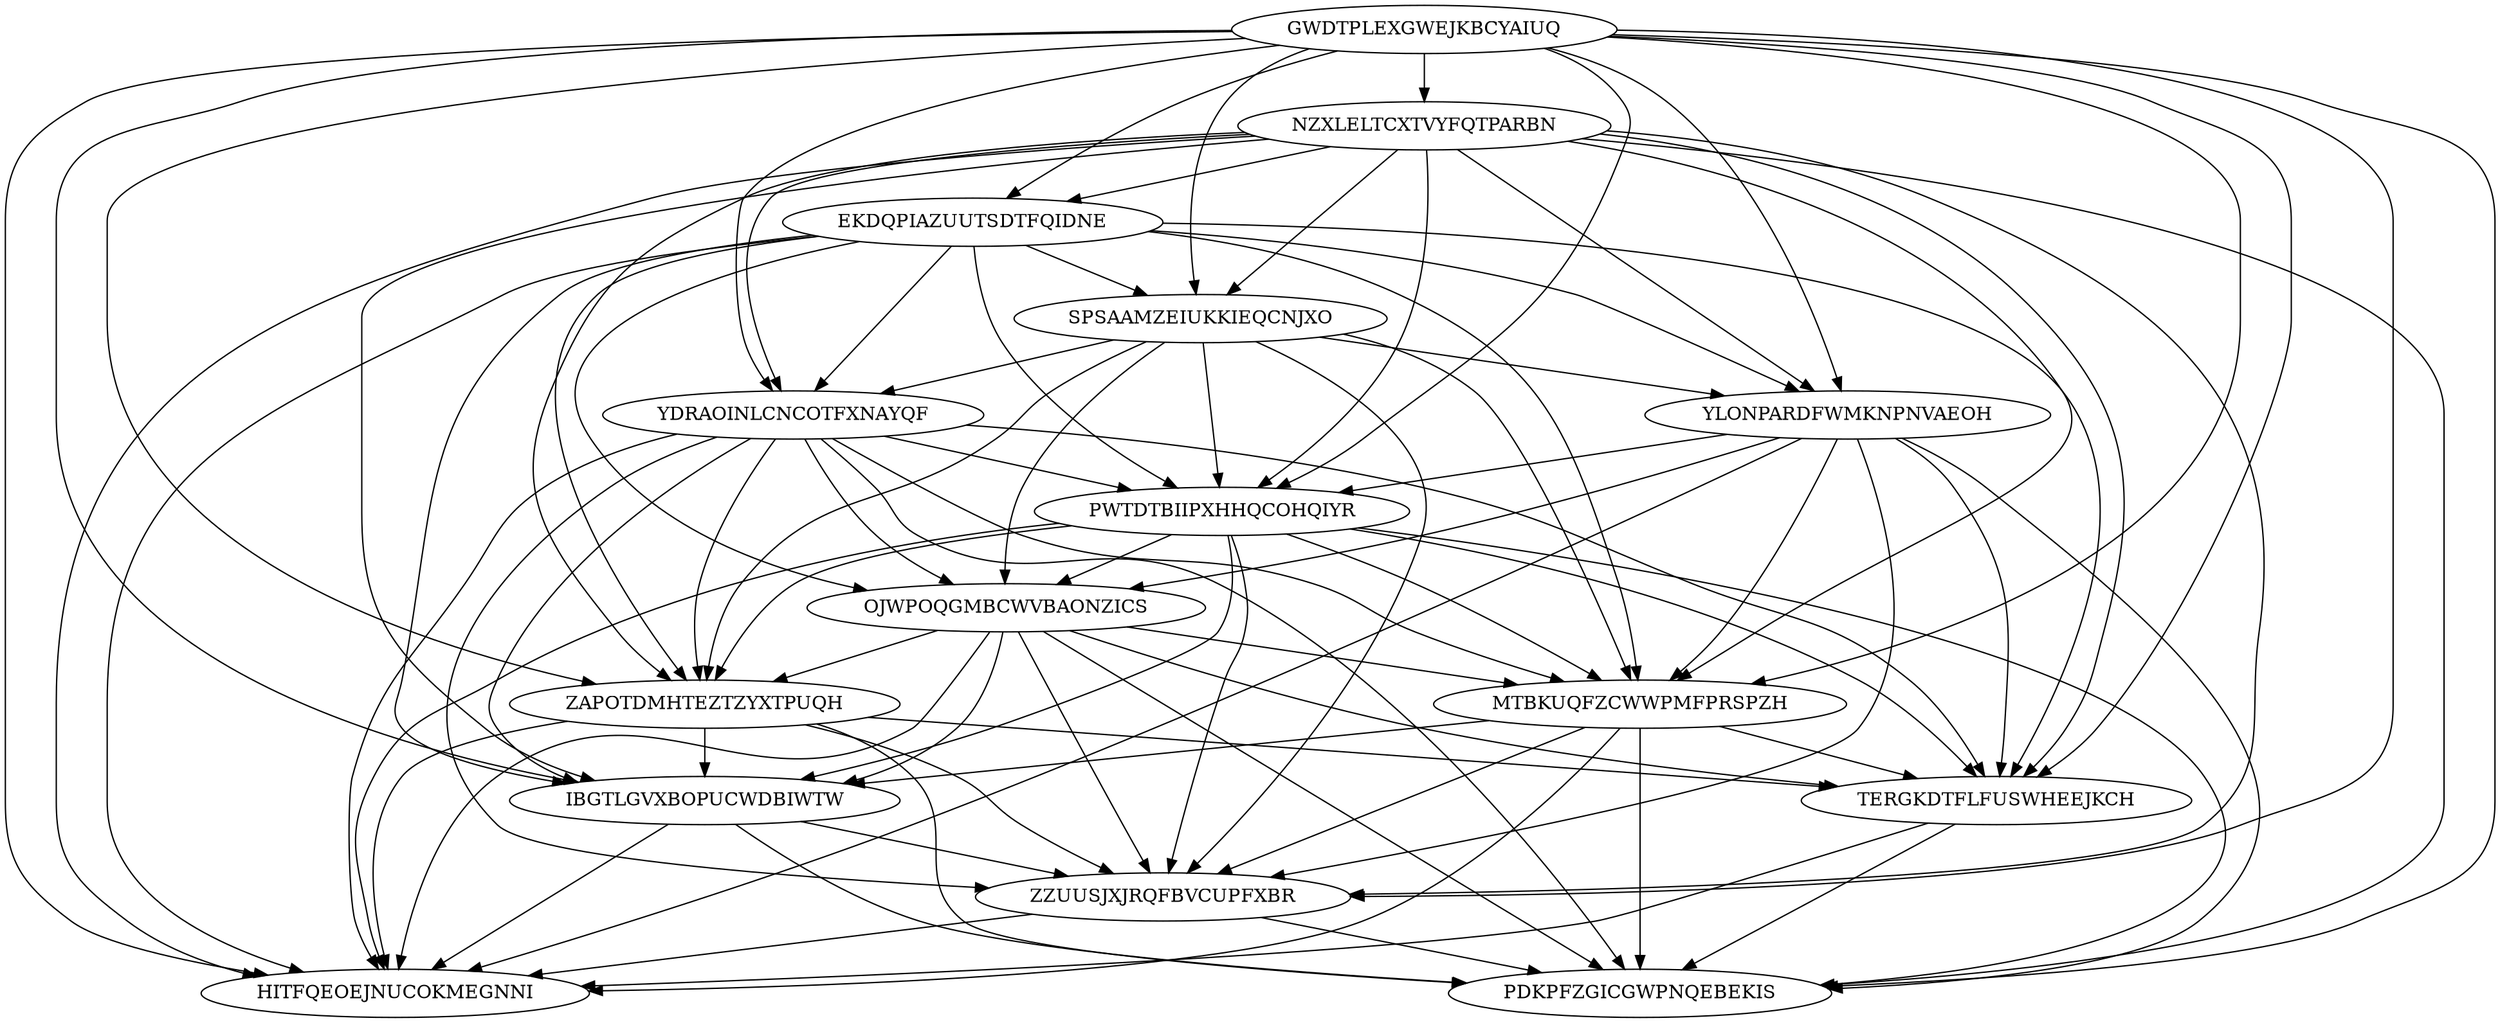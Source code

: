 digraph N15M90 {
	GWDTPLEXGWEJKBCYAIUQ	[Weight=12];
	NZXLELTCXTVYFQTPARBN	[Weight=15];
	EKDQPIAZUUTSDTFQIDNE	[Weight=19];
	SPSAAMZEIUKKIEQCNJXO	[Weight=18];
	YDRAOINLCNCOTFXNAYQF	[Weight=18];
	YLONPARDFWMKNPNVAEOH	[Weight=10];
	PWTDTBIIPXHHQCOHQIYR	[Weight=15];
	OJWPOQGMBCWVBAONZICS	[Weight=17];
	ZAPOTDMHTEZTZYXTPUQH	[Weight=14];
	MTBKUQFZCWWPMFPRSPZH	[Weight=13];
	IBGTLGVXBOPUCWDBIWTW	[Weight=18];
	TERGKDTFLFUSWHEEJKCH	[Weight=16];
	ZZUUSJXJRQFBVCUPFXBR	[Weight=14];
	PDKPFZGICGWPNQEBEKIS	[Weight=16];
	HITFQEOEJNUCOKMEGNNI	[Weight=20];
	EKDQPIAZUUTSDTFQIDNE -> ZAPOTDMHTEZTZYXTPUQH [Weight=14];
	NZXLELTCXTVYFQTPARBN -> IBGTLGVXBOPUCWDBIWTW [Weight=20];
	NZXLELTCXTVYFQTPARBN -> PDKPFZGICGWPNQEBEKIS [Weight=15];
	EKDQPIAZUUTSDTFQIDNE -> SPSAAMZEIUKKIEQCNJXO [Weight=15];
	NZXLELTCXTVYFQTPARBN -> EKDQPIAZUUTSDTFQIDNE [Weight=18];
	YLONPARDFWMKNPNVAEOH -> PDKPFZGICGWPNQEBEKIS [Weight=10];
	IBGTLGVXBOPUCWDBIWTW -> PDKPFZGICGWPNQEBEKIS [Weight=19];
	PWTDTBIIPXHHQCOHQIYR -> ZAPOTDMHTEZTZYXTPUQH [Weight=17];
	PWTDTBIIPXHHQCOHQIYR -> TERGKDTFLFUSWHEEJKCH [Weight=17];
	NZXLELTCXTVYFQTPARBN -> YLONPARDFWMKNPNVAEOH [Weight=10];
	NZXLELTCXTVYFQTPARBN -> ZAPOTDMHTEZTZYXTPUQH [Weight=17];
	ZAPOTDMHTEZTZYXTPUQH -> HITFQEOEJNUCOKMEGNNI [Weight=20];
	YDRAOINLCNCOTFXNAYQF -> OJWPOQGMBCWVBAONZICS [Weight=13];
	OJWPOQGMBCWVBAONZICS -> TERGKDTFLFUSWHEEJKCH [Weight=13];
	YDRAOINLCNCOTFXNAYQF -> PDKPFZGICGWPNQEBEKIS [Weight=10];
	NZXLELTCXTVYFQTPARBN -> MTBKUQFZCWWPMFPRSPZH [Weight=15];
	GWDTPLEXGWEJKBCYAIUQ -> PDKPFZGICGWPNQEBEKIS [Weight=12];
	ZZUUSJXJRQFBVCUPFXBR -> HITFQEOEJNUCOKMEGNNI [Weight=10];
	OJWPOQGMBCWVBAONZICS -> ZAPOTDMHTEZTZYXTPUQH [Weight=10];
	YDRAOINLCNCOTFXNAYQF -> ZZUUSJXJRQFBVCUPFXBR [Weight=14];
	YLONPARDFWMKNPNVAEOH -> PWTDTBIIPXHHQCOHQIYR [Weight=12];
	ZAPOTDMHTEZTZYXTPUQH -> TERGKDTFLFUSWHEEJKCH [Weight=10];
	YDRAOINLCNCOTFXNAYQF -> HITFQEOEJNUCOKMEGNNI [Weight=13];
	OJWPOQGMBCWVBAONZICS -> PDKPFZGICGWPNQEBEKIS [Weight=12];
	SPSAAMZEIUKKIEQCNJXO -> PWTDTBIIPXHHQCOHQIYR [Weight=16];
	GWDTPLEXGWEJKBCYAIUQ -> SPSAAMZEIUKKIEQCNJXO [Weight=10];
	IBGTLGVXBOPUCWDBIWTW -> HITFQEOEJNUCOKMEGNNI [Weight=15];
	SPSAAMZEIUKKIEQCNJXO -> OJWPOQGMBCWVBAONZICS [Weight=17];
	SPSAAMZEIUKKIEQCNJXO -> YLONPARDFWMKNPNVAEOH [Weight=20];
	NZXLELTCXTVYFQTPARBN -> TERGKDTFLFUSWHEEJKCH [Weight=14];
	YLONPARDFWMKNPNVAEOH -> HITFQEOEJNUCOKMEGNNI [Weight=12];
	YDRAOINLCNCOTFXNAYQF -> MTBKUQFZCWWPMFPRSPZH [Weight=17];
	TERGKDTFLFUSWHEEJKCH -> PDKPFZGICGWPNQEBEKIS [Weight=12];
	NZXLELTCXTVYFQTPARBN -> ZZUUSJXJRQFBVCUPFXBR [Weight=13];
	SPSAAMZEIUKKIEQCNJXO -> YDRAOINLCNCOTFXNAYQF [Weight=11];
	ZAPOTDMHTEZTZYXTPUQH -> IBGTLGVXBOPUCWDBIWTW [Weight=10];
	YLONPARDFWMKNPNVAEOH -> OJWPOQGMBCWVBAONZICS [Weight=16];
	GWDTPLEXGWEJKBCYAIUQ -> EKDQPIAZUUTSDTFQIDNE [Weight=17];
	OJWPOQGMBCWVBAONZICS -> MTBKUQFZCWWPMFPRSPZH [Weight=11];
	YLONPARDFWMKNPNVAEOH -> MTBKUQFZCWWPMFPRSPZH [Weight=14];
	EKDQPIAZUUTSDTFQIDNE -> HITFQEOEJNUCOKMEGNNI [Weight=15];
	OJWPOQGMBCWVBAONZICS -> IBGTLGVXBOPUCWDBIWTW [Weight=10];
	YLONPARDFWMKNPNVAEOH -> TERGKDTFLFUSWHEEJKCH [Weight=10];
	NZXLELTCXTVYFQTPARBN -> HITFQEOEJNUCOKMEGNNI [Weight=11];
	PWTDTBIIPXHHQCOHQIYR -> MTBKUQFZCWWPMFPRSPZH [Weight=10];
	YDRAOINLCNCOTFXNAYQF -> IBGTLGVXBOPUCWDBIWTW [Weight=17];
	GWDTPLEXGWEJKBCYAIUQ -> TERGKDTFLFUSWHEEJKCH [Weight=18];
	ZAPOTDMHTEZTZYXTPUQH -> PDKPFZGICGWPNQEBEKIS [Weight=17];
	EKDQPIAZUUTSDTFQIDNE -> PWTDTBIIPXHHQCOHQIYR [Weight=10];
	SPSAAMZEIUKKIEQCNJXO -> ZZUUSJXJRQFBVCUPFXBR [Weight=20];
	GWDTPLEXGWEJKBCYAIUQ -> ZAPOTDMHTEZTZYXTPUQH [Weight=15];
	GWDTPLEXGWEJKBCYAIUQ -> HITFQEOEJNUCOKMEGNNI [Weight=15];
	MTBKUQFZCWWPMFPRSPZH -> TERGKDTFLFUSWHEEJKCH [Weight=20];
	SPSAAMZEIUKKIEQCNJXO -> ZAPOTDMHTEZTZYXTPUQH [Weight=18];
	GWDTPLEXGWEJKBCYAIUQ -> NZXLELTCXTVYFQTPARBN [Weight=11];
	NZXLELTCXTVYFQTPARBN -> SPSAAMZEIUKKIEQCNJXO [Weight=14];
	EKDQPIAZUUTSDTFQIDNE -> IBGTLGVXBOPUCWDBIWTW [Weight=15];
	YDRAOINLCNCOTFXNAYQF -> PWTDTBIIPXHHQCOHQIYR [Weight=19];
	MTBKUQFZCWWPMFPRSPZH -> IBGTLGVXBOPUCWDBIWTW [Weight=19];
	EKDQPIAZUUTSDTFQIDNE -> YLONPARDFWMKNPNVAEOH [Weight=19];
	OJWPOQGMBCWVBAONZICS -> HITFQEOEJNUCOKMEGNNI [Weight=15];
	YLONPARDFWMKNPNVAEOH -> ZZUUSJXJRQFBVCUPFXBR [Weight=10];
	MTBKUQFZCWWPMFPRSPZH -> PDKPFZGICGWPNQEBEKIS [Weight=12];
	EKDQPIAZUUTSDTFQIDNE -> MTBKUQFZCWWPMFPRSPZH [Weight=18];
	GWDTPLEXGWEJKBCYAIUQ -> YDRAOINLCNCOTFXNAYQF [Weight=12];
	EKDQPIAZUUTSDTFQIDNE -> YDRAOINLCNCOTFXNAYQF [Weight=18];
	YDRAOINLCNCOTFXNAYQF -> ZAPOTDMHTEZTZYXTPUQH [Weight=18];
	EKDQPIAZUUTSDTFQIDNE -> TERGKDTFLFUSWHEEJKCH [Weight=16];
	TERGKDTFLFUSWHEEJKCH -> HITFQEOEJNUCOKMEGNNI [Weight=18];
	GWDTPLEXGWEJKBCYAIUQ -> PWTDTBIIPXHHQCOHQIYR [Weight=20];
	MTBKUQFZCWWPMFPRSPZH -> ZZUUSJXJRQFBVCUPFXBR [Weight=15];
	MTBKUQFZCWWPMFPRSPZH -> HITFQEOEJNUCOKMEGNNI [Weight=11];
	SPSAAMZEIUKKIEQCNJXO -> MTBKUQFZCWWPMFPRSPZH [Weight=20];
	PWTDTBIIPXHHQCOHQIYR -> OJWPOQGMBCWVBAONZICS [Weight=15];
	YDRAOINLCNCOTFXNAYQF -> TERGKDTFLFUSWHEEJKCH [Weight=19];
	PWTDTBIIPXHHQCOHQIYR -> PDKPFZGICGWPNQEBEKIS [Weight=15];
	GWDTPLEXGWEJKBCYAIUQ -> ZZUUSJXJRQFBVCUPFXBR [Weight=15];
	EKDQPIAZUUTSDTFQIDNE -> OJWPOQGMBCWVBAONZICS [Weight=17];
	NZXLELTCXTVYFQTPARBN -> PWTDTBIIPXHHQCOHQIYR [Weight=17];
	ZZUUSJXJRQFBVCUPFXBR -> PDKPFZGICGWPNQEBEKIS [Weight=14];
	GWDTPLEXGWEJKBCYAIUQ -> IBGTLGVXBOPUCWDBIWTW [Weight=18];
	PWTDTBIIPXHHQCOHQIYR -> ZZUUSJXJRQFBVCUPFXBR [Weight=20];
	PWTDTBIIPXHHQCOHQIYR -> HITFQEOEJNUCOKMEGNNI [Weight=16];
	NZXLELTCXTVYFQTPARBN -> YDRAOINLCNCOTFXNAYQF [Weight=13];
	ZAPOTDMHTEZTZYXTPUQH -> ZZUUSJXJRQFBVCUPFXBR [Weight=18];
	GWDTPLEXGWEJKBCYAIUQ -> YLONPARDFWMKNPNVAEOH [Weight=17];
	OJWPOQGMBCWVBAONZICS -> ZZUUSJXJRQFBVCUPFXBR [Weight=18];
	GWDTPLEXGWEJKBCYAIUQ -> MTBKUQFZCWWPMFPRSPZH [Weight=12];
	PWTDTBIIPXHHQCOHQIYR -> IBGTLGVXBOPUCWDBIWTW [Weight=18];
	IBGTLGVXBOPUCWDBIWTW -> ZZUUSJXJRQFBVCUPFXBR [Weight=20];
}

